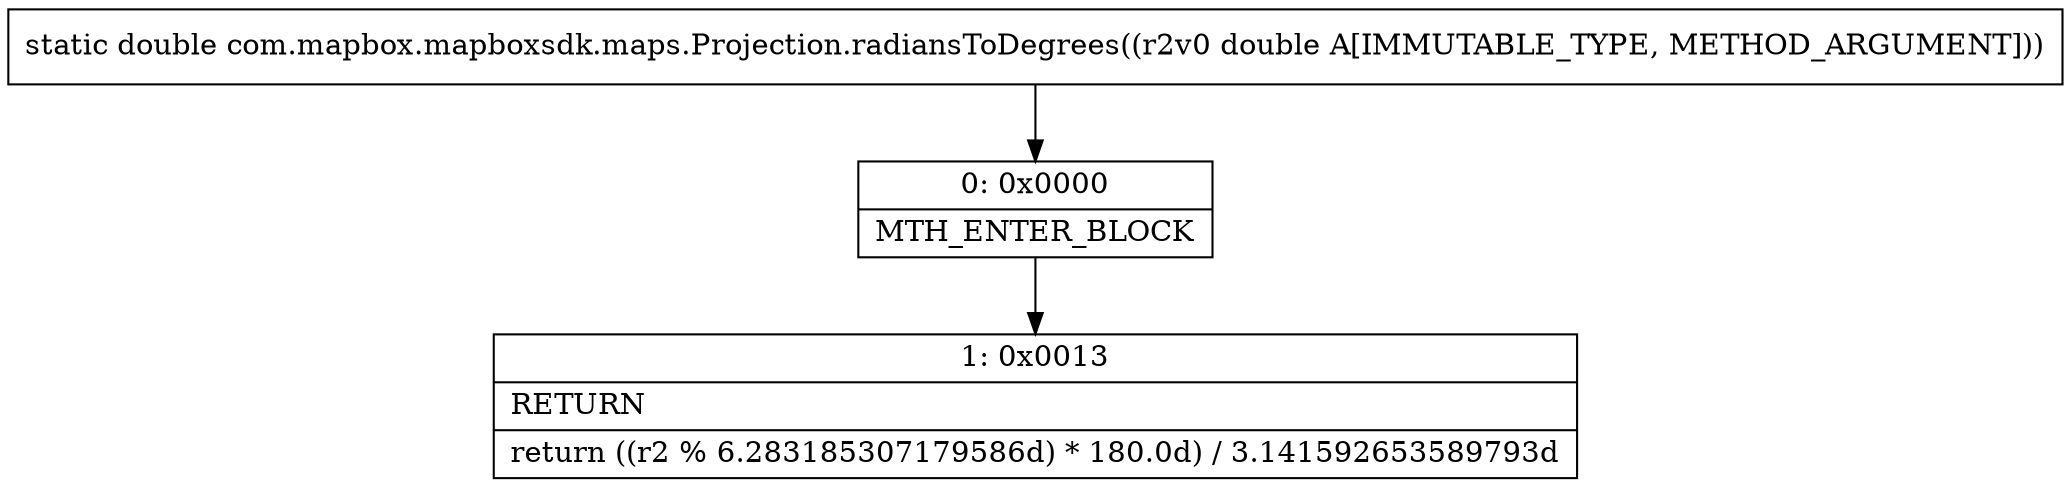 digraph "CFG forcom.mapbox.mapboxsdk.maps.Projection.radiansToDegrees(D)D" {
Node_0 [shape=record,label="{0\:\ 0x0000|MTH_ENTER_BLOCK\l}"];
Node_1 [shape=record,label="{1\:\ 0x0013|RETURN\l|return ((r2 % 6.283185307179586d) * 180.0d) \/ 3.141592653589793d\l}"];
MethodNode[shape=record,label="{static double com.mapbox.mapboxsdk.maps.Projection.radiansToDegrees((r2v0 double A[IMMUTABLE_TYPE, METHOD_ARGUMENT])) }"];
MethodNode -> Node_0;
Node_0 -> Node_1;
}

